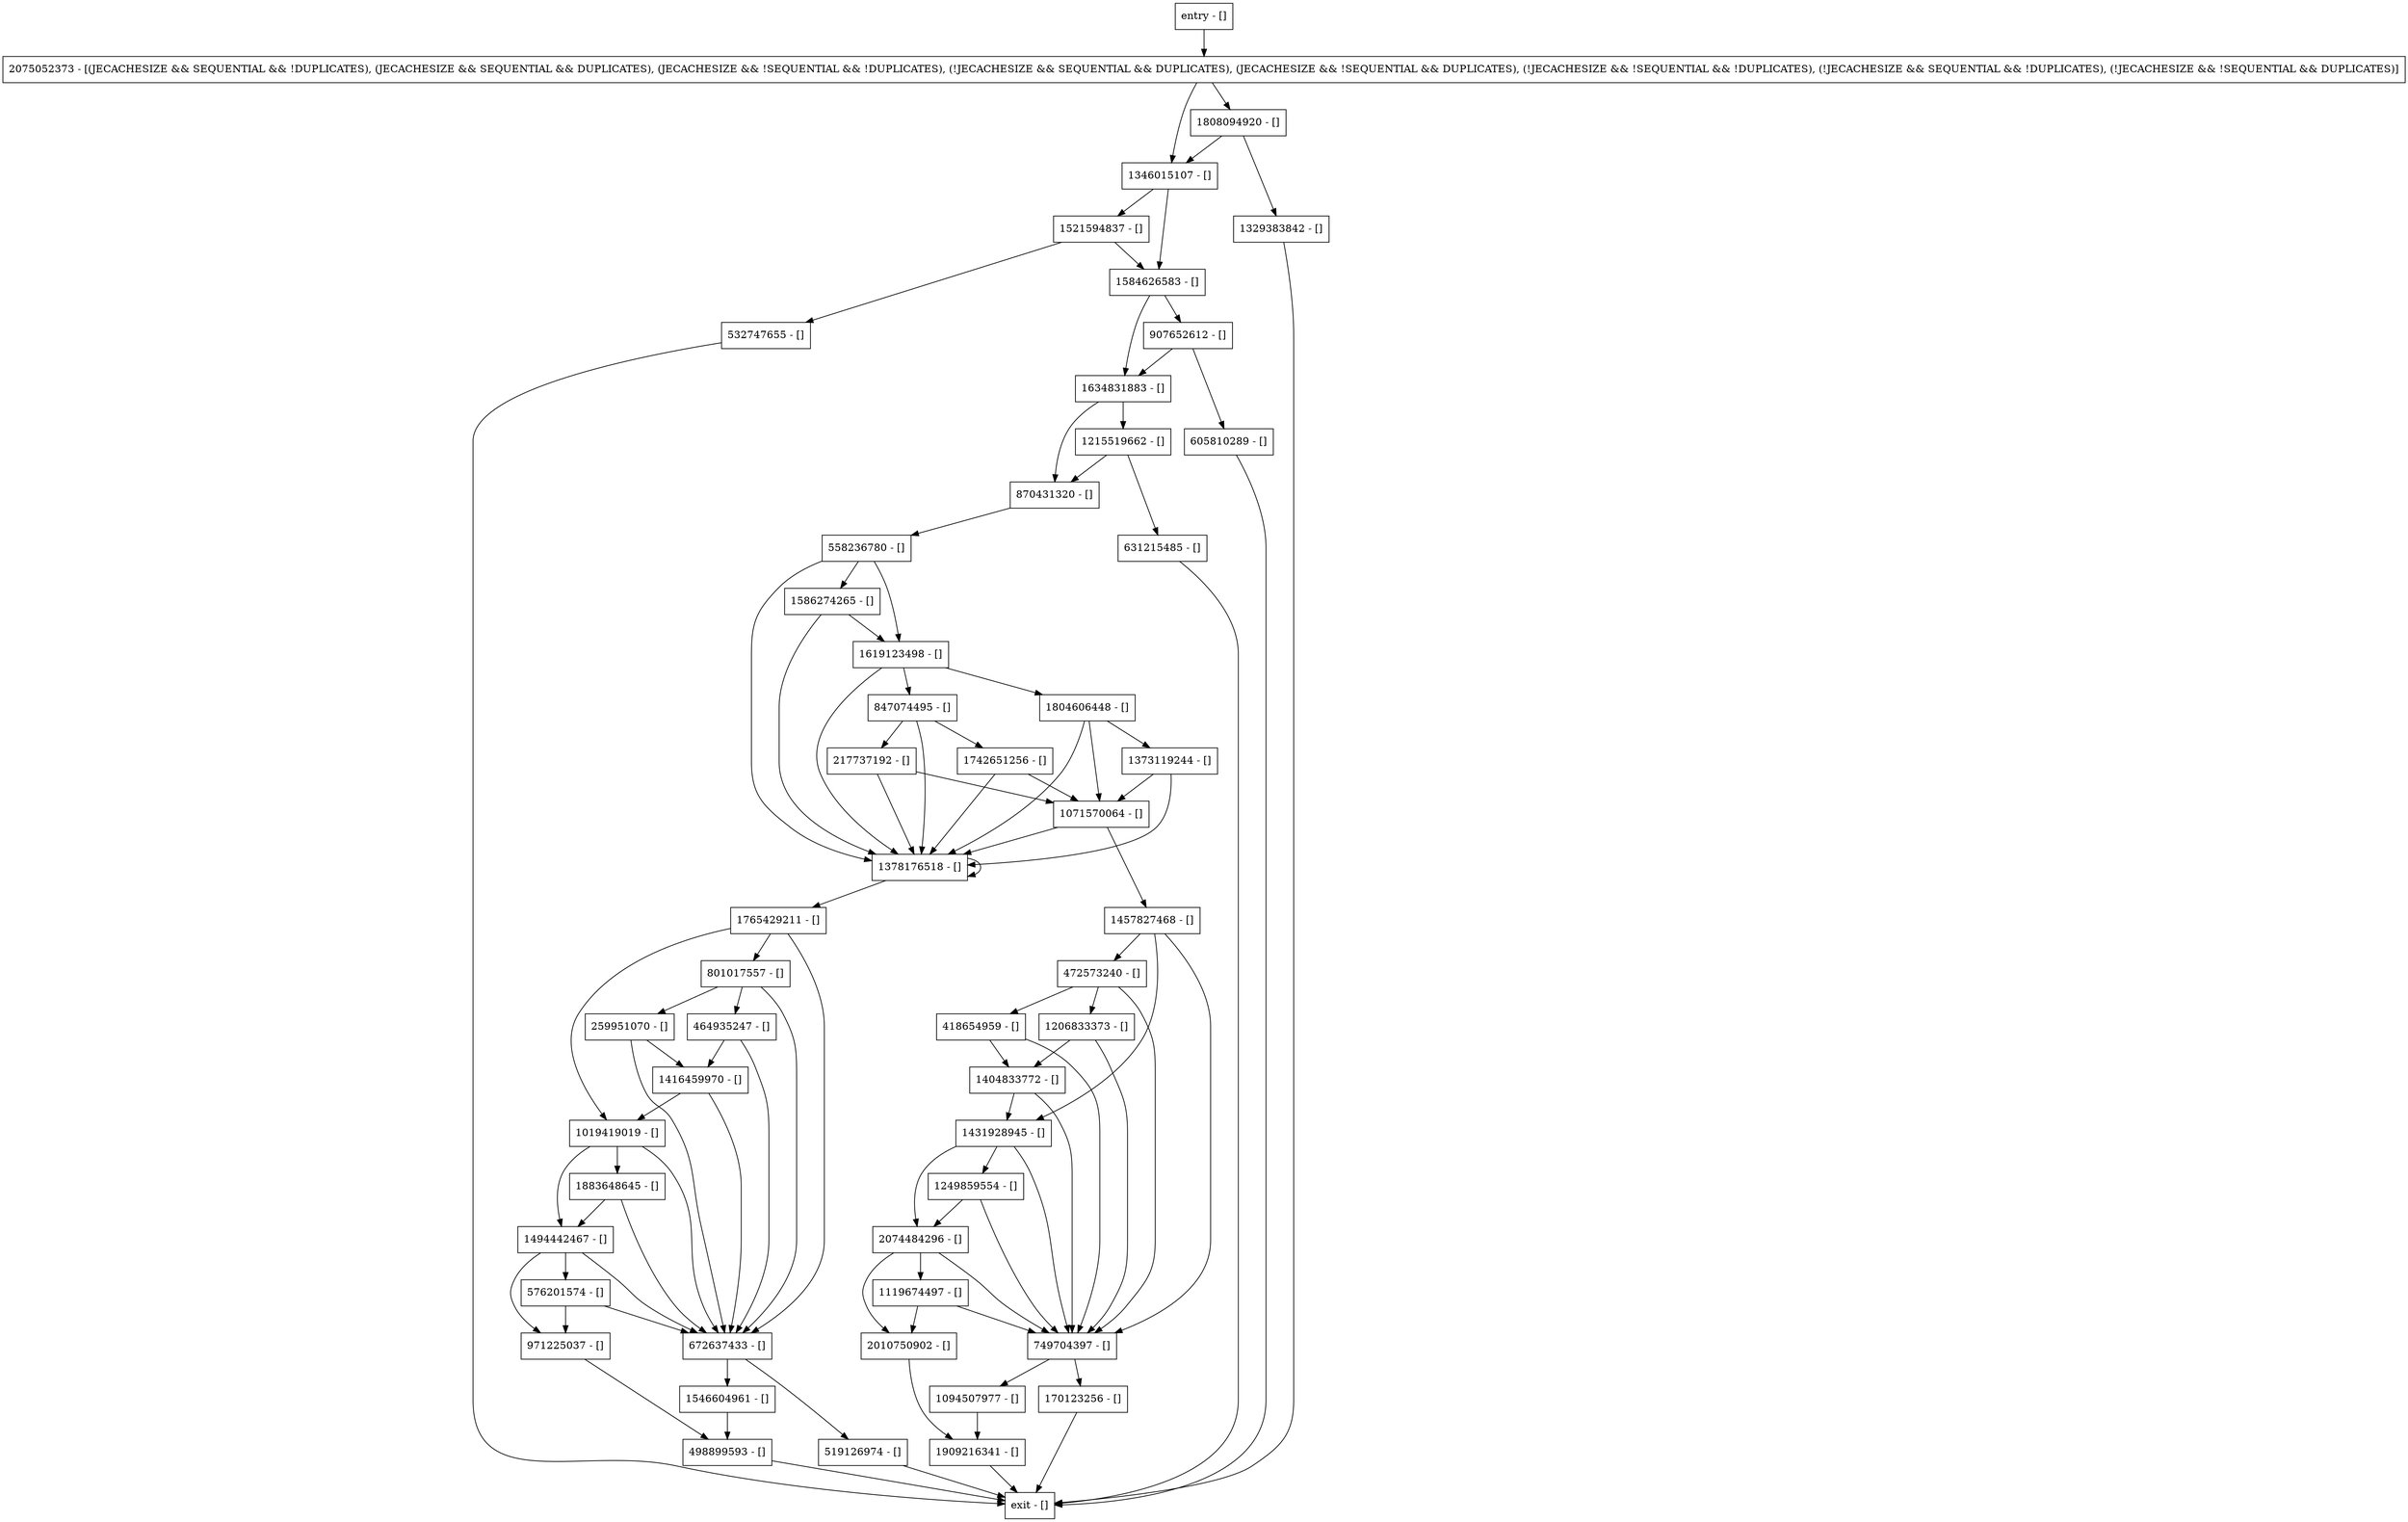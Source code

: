 digraph putNoNotify {
node [shape=record];
1404833772 [label="1404833772 - []"];
1546604961 [label="1546604961 - []"];
1019419019 [label="1019419019 - []"];
2010750902 [label="2010750902 - []"];
801017557 [label="801017557 - []"];
1494442467 [label="1494442467 - []"];
1329383842 [label="1329383842 - []"];
1215519662 [label="1215519662 - []"];
870431320 [label="870431320 - []"];
217737192 [label="217737192 - []"];
1765429211 [label="1765429211 - []"];
1249859554 [label="1249859554 - []"];
519126974 [label="519126974 - []"];
1378176518 [label="1378176518 - []"];
847074495 [label="847074495 - []"];
1373119244 [label="1373119244 - []"];
1094507977 [label="1094507977 - []"];
259951070 [label="259951070 - []"];
1634831883 [label="1634831883 - []"];
entry [label="entry - []"];
exit [label="exit - []"];
170123256 [label="170123256 - []"];
558236780 [label="558236780 - []"];
907652612 [label="907652612 - []"];
464935247 [label="464935247 - []"];
1071570064 [label="1071570064 - []"];
576201574 [label="576201574 - []"];
532747655 [label="532747655 - []"];
1804606448 [label="1804606448 - []"];
2074484296 [label="2074484296 - []"];
472573240 [label="472573240 - []"];
418654959 [label="418654959 - []"];
971225037 [label="971225037 - []"];
1909216341 [label="1909216341 - []"];
631215485 [label="631215485 - []"];
1586274265 [label="1586274265 - []"];
2075052373 [label="2075052373 - [(JECACHESIZE && SEQUENTIAL && !DUPLICATES), (JECACHESIZE && SEQUENTIAL && DUPLICATES), (JECACHESIZE && !SEQUENTIAL && !DUPLICATES), (!JECACHESIZE && SEQUENTIAL && DUPLICATES), (JECACHESIZE && !SEQUENTIAL && DUPLICATES), (!JECACHESIZE && !SEQUENTIAL && !DUPLICATES), (!JECACHESIZE && SEQUENTIAL && !DUPLICATES), (!JECACHESIZE && !SEQUENTIAL && DUPLICATES)]"];
1883648645 [label="1883648645 - []"];
1521594837 [label="1521594837 - []"];
605810289 [label="605810289 - []"];
1431928945 [label="1431928945 - []"];
672637433 [label="672637433 - []"];
1416459970 [label="1416459970 - []"];
1584626583 [label="1584626583 - []"];
1457827468 [label="1457827468 - []"];
1119674497 [label="1119674497 - []"];
1206833373 [label="1206833373 - []"];
749704397 [label="749704397 - []"];
498899593 [label="498899593 - []"];
1346015107 [label="1346015107 - []"];
1808094920 [label="1808094920 - []"];
1742651256 [label="1742651256 - []"];
1619123498 [label="1619123498 - []"];
entry;
exit;
1404833772 -> 749704397;
1404833772 -> 1431928945;
1546604961 -> 498899593;
1019419019 -> 1883648645;
1019419019 -> 1494442467;
1019419019 -> 672637433;
2010750902 -> 1909216341;
801017557 -> 464935247;
801017557 -> 672637433;
801017557 -> 259951070;
1494442467 -> 971225037;
1494442467 -> 576201574;
1494442467 -> 672637433;
1329383842 -> exit;
1215519662 -> 631215485;
1215519662 -> 870431320;
870431320 -> 558236780;
217737192 -> 1378176518;
217737192 -> 1071570064;
1765429211 -> 1019419019;
1765429211 -> 801017557;
1765429211 -> 672637433;
1249859554 -> 2074484296;
1249859554 -> 749704397;
519126974 -> exit;
1378176518 -> 1378176518;
1378176518 -> 1765429211;
847074495 -> 1378176518;
847074495 -> 217737192;
847074495 -> 1742651256;
1373119244 -> 1378176518;
1373119244 -> 1071570064;
1094507977 -> 1909216341;
259951070 -> 1416459970;
259951070 -> 672637433;
1634831883 -> 1215519662;
1634831883 -> 870431320;
entry -> 2075052373;
170123256 -> exit;
558236780 -> 1378176518;
558236780 -> 1586274265;
558236780 -> 1619123498;
907652612 -> 1634831883;
907652612 -> 605810289;
464935247 -> 1416459970;
464935247 -> 672637433;
1071570064 -> 1378176518;
1071570064 -> 1457827468;
576201574 -> 971225037;
576201574 -> 672637433;
532747655 -> exit;
1804606448 -> 1378176518;
1804606448 -> 1071570064;
1804606448 -> 1373119244;
2074484296 -> 749704397;
2074484296 -> 2010750902;
2074484296 -> 1119674497;
472573240 -> 1206833373;
472573240 -> 418654959;
472573240 -> 749704397;
418654959 -> 1404833772;
418654959 -> 749704397;
971225037 -> 498899593;
1909216341 -> exit;
631215485 -> exit;
1586274265 -> 1378176518;
1586274265 -> 1619123498;
2075052373 -> 1346015107;
2075052373 -> 1808094920;
1883648645 -> 1494442467;
1883648645 -> 672637433;
1521594837 -> 1584626583;
1521594837 -> 532747655;
605810289 -> exit;
1431928945 -> 2074484296;
1431928945 -> 749704397;
1431928945 -> 1249859554;
672637433 -> 519126974;
672637433 -> 1546604961;
1416459970 -> 1019419019;
1416459970 -> 672637433;
1584626583 -> 1634831883;
1584626583 -> 907652612;
1457827468 -> 472573240;
1457827468 -> 749704397;
1457827468 -> 1431928945;
1119674497 -> 749704397;
1119674497 -> 2010750902;
1206833373 -> 1404833772;
1206833373 -> 749704397;
749704397 -> 170123256;
749704397 -> 1094507977;
498899593 -> exit;
1346015107 -> 1584626583;
1346015107 -> 1521594837;
1808094920 -> 1329383842;
1808094920 -> 1346015107;
1742651256 -> 1378176518;
1742651256 -> 1071570064;
1619123498 -> 1804606448;
1619123498 -> 1378176518;
1619123498 -> 847074495;
}
